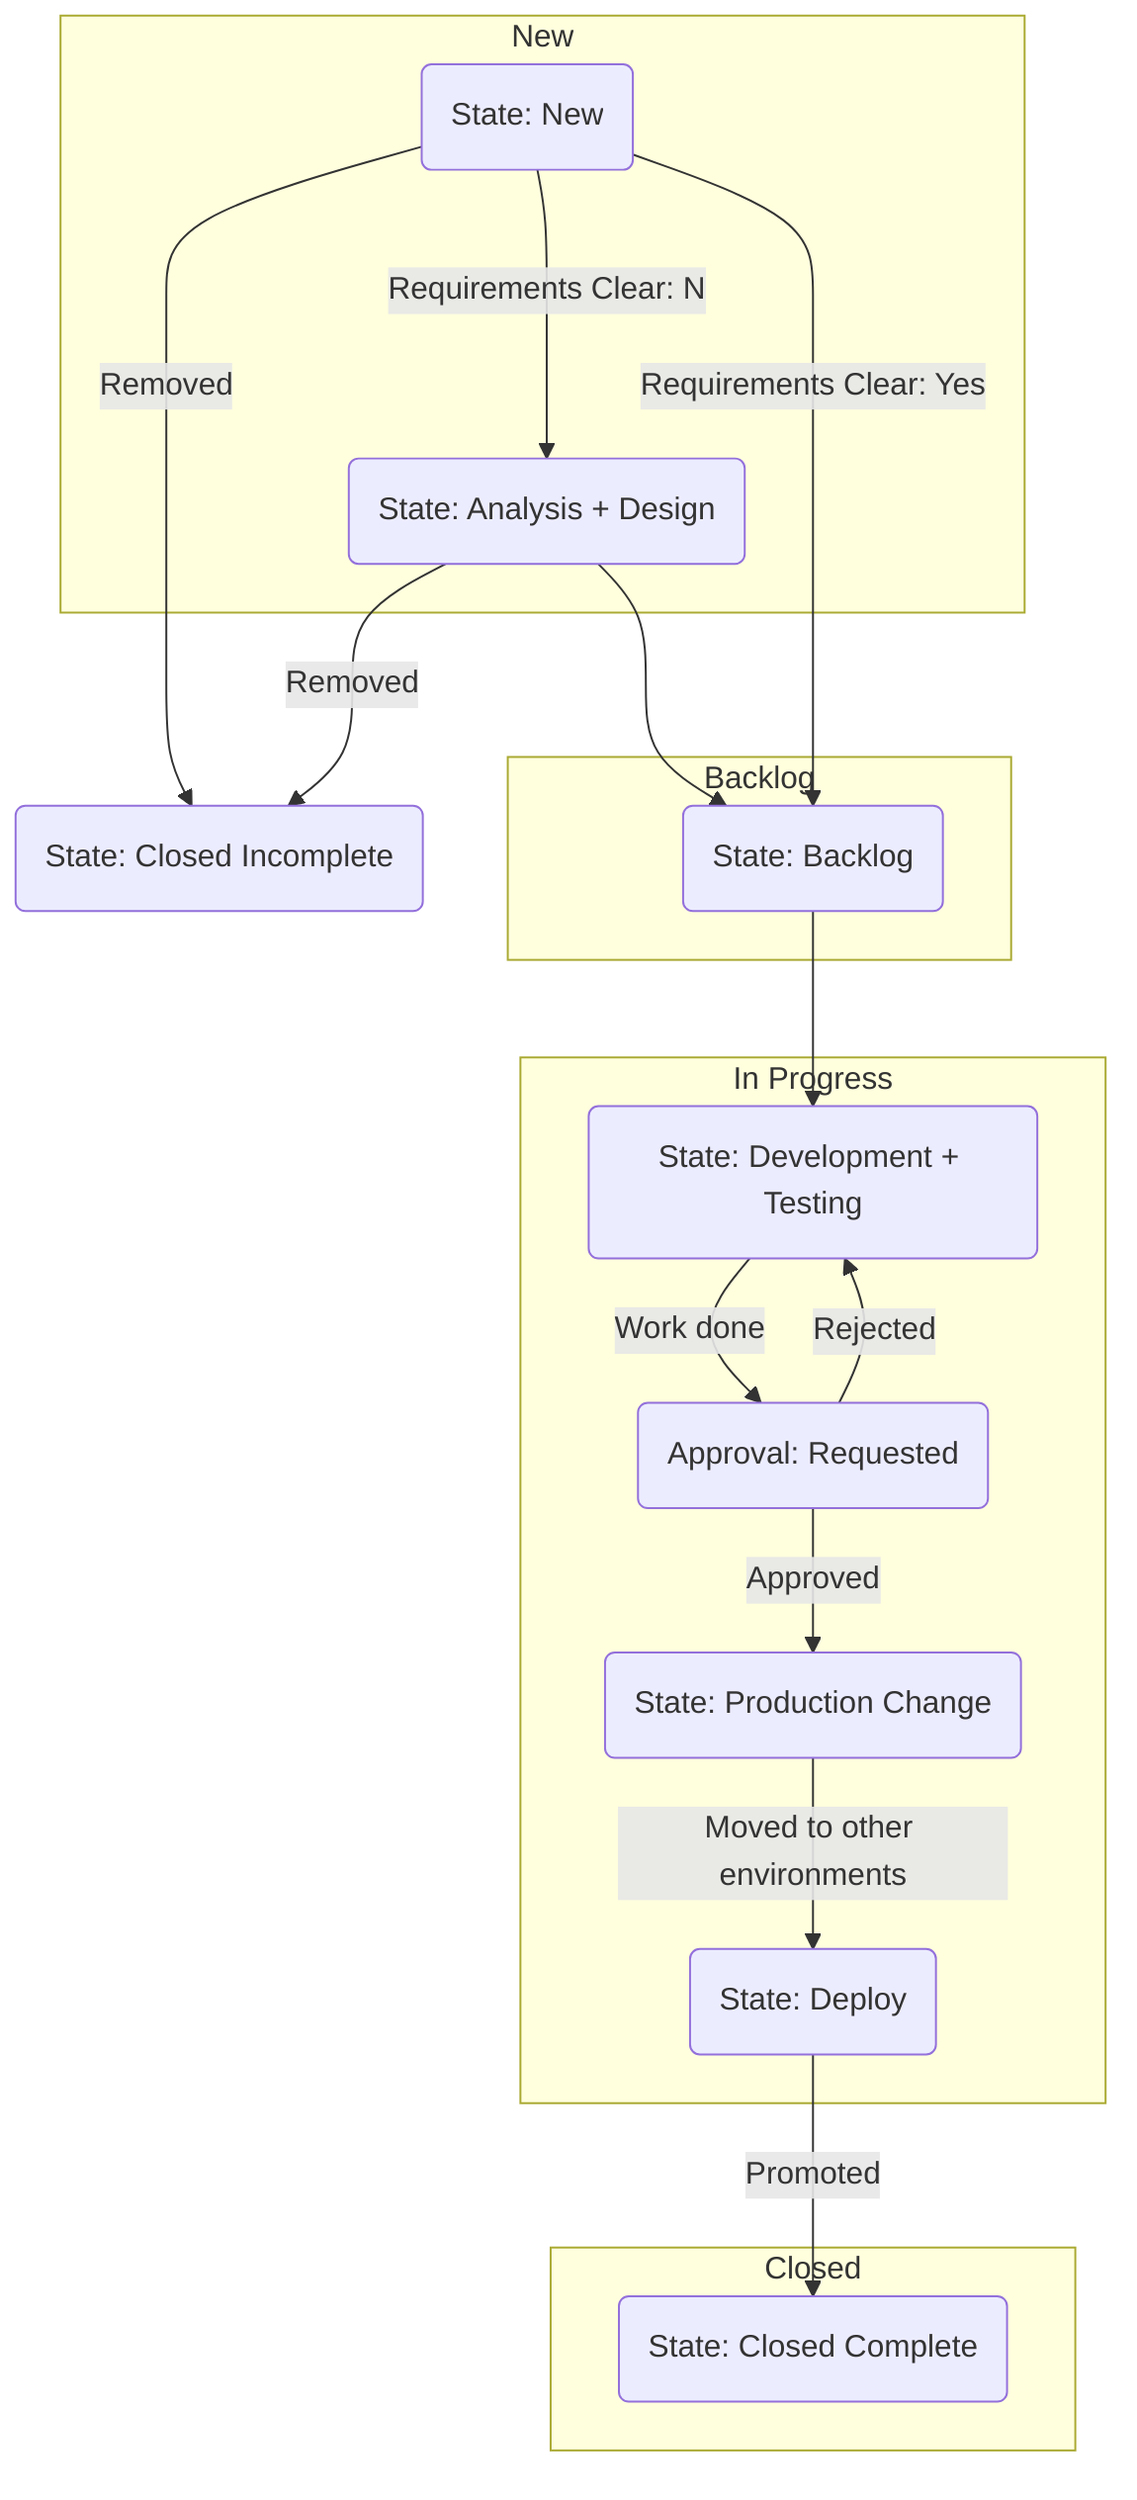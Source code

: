 graph TB
  subgraph New
    NEW(State: New)
    A+D(State: Analysis + Design)
  end
  subgraph Backlog
    BAC(State: Backlog)
  end
  subgraph In Progress
    DEV(State: Development + Testing)  
    REQ(Approval: Requested)
    PRO(State: Production Change)
    DEP(State: Deploy)
  end
  subgraph Closed
    COM(State: Closed Complete)
  end
  CIN(State: Closed Incomplete)

  NEW--Removed-->CIN
  NEW--Requirements Clear: No-->A+D
  NEW--Requirements Clear: Yes-->BAC
  A+D--Removed-->CIN
  A+D-->BAC
  BAC-->DEV
  DEV--Work done-->REQ
  REQ--Approved-->PRO
  REQ--Rejected-->DEV
  PRO--Moved to other environments-->DEP
  DEP--Promoted-->COM